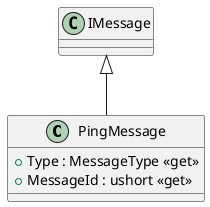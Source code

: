@startuml
class PingMessage {
    + Type : MessageType <<get>>
    + MessageId : ushort <<get>>
}
IMessage <|-- PingMessage
@enduml
